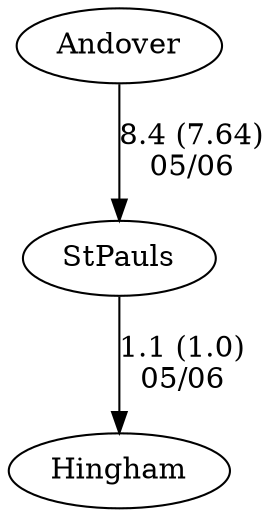 digraph boys3foursStPauls {Andover [URL="boys3foursStPaulsAndover.html"];Hingham [URL="boys3foursStPaulsHingham.html"];StPauls [URL="boys3foursStPaulsStPauls.html"];Andover -> StPauls[label="8.4 (7.64)
05/06", weight="92", tooltip="NEIRA,Phillips Academy Andover vs. St. Paul's School, Hingham			
Distance: 1650m Conditions: Strong following current. 10-15mph quartering headwind. Comments: Floating start and strong current - not all crews started exactly on the line. The G4 race started approximately 300m downriver of the start. In the Boys' 5th boat, SPS caught a boat-stopping crab.
Thank you to St. Paul's and Hingham for making the trip. Great day of racing for all crews.
None", URL="http://www.row2k.com/results/resultspage.cfm?UID=4EA66BE73D8BBCAC816352DF5FCB56FC&cat=5", random="random"]; 
StPauls -> Hingham[label="1.1 (1.0)
05/06", weight="99", tooltip="NEIRA,Phillips Academy Andover vs. St. Paul's School, Hingham			
Distance: 1650m Conditions: Strong following current. 10-15mph quartering headwind. Comments: Floating start and strong current - not all crews started exactly on the line. The G4 race started approximately 300m downriver of the start. In the Boys' 5th boat, SPS caught a boat-stopping crab.
Thank you to St. Paul's and Hingham for making the trip. Great day of racing for all crews.
None", URL="http://www.row2k.com/results/resultspage.cfm?UID=4EA66BE73D8BBCAC816352DF5FCB56FC&cat=5", random="random"]}